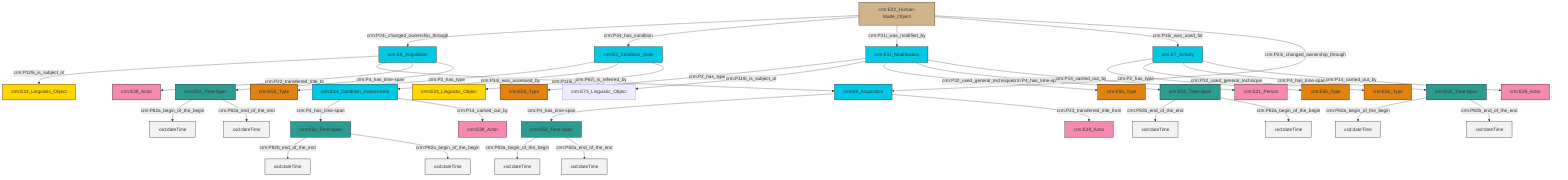 graph TD
classDef Literal fill:#f2f2f2,stroke:#000000;
classDef CRM_Entity fill:#FFFFFF,stroke:#000000;
classDef Temporal_Entity fill:#00C9E6, stroke:#000000;
classDef Type fill:#E18312, stroke:#000000;
classDef Time-Span fill:#2C9C91, stroke:#000000;
classDef Appellation fill:#FFEB7F, stroke:#000000;
classDef Place fill:#008836, stroke:#000000;
classDef Persistent_Item fill:#B266B2, stroke:#000000;
classDef Conceptual_Object fill:#FFD700, stroke:#000000;
classDef Physical_Thing fill:#D2B48C, stroke:#000000;
classDef Actor fill:#f58aad, stroke:#000000;
classDef PC_Classes fill:#4ce600, stroke:#000000;
classDef Multi fill:#cccccc,stroke:#000000;

2["crm:E11_Modification"]:::Temporal_Entity -->|crm:P2_has_type| 3["crm:E55_Type"]:::Type
6["crm:E52_Time-Span"]:::Time-Span -->|crm:P82a_begin_of_the_begin| 7[xsd:dateTime]:::Literal
8["crm:E7_Activity"]:::Temporal_Entity -->|crm:P2_has_type| 9["crm:E55_Type"]:::Type
10["crm:E14_Condition_Assessment"]:::Temporal_Entity -->|crm:P4_has_time-span| 11["crm:E52_Time-Span"]:::Time-Span
2["crm:E11_Modification"]:::Temporal_Entity -->|crm:P119i_is_subject_of| 12["crm:E73_Linguistic_Object"]:::Default
4["crm:E8_Acquisition"]:::Temporal_Entity -->|crm:P129i_is_subject_of| 15["crm:E33_Linguistic_Object"]:::Conceptual_Object
0["crm:E52_Time-Span"]:::Time-Span -->|crm:P82a_begin_of_the_begin| 16[xsd:dateTime]:::Literal
11["crm:E52_Time-Span"]:::Time-Span -->|crm:P82b_end_of_the_end| 17[xsd:dateTime]:::Literal
8["crm:E7_Activity"]:::Temporal_Entity -->|crm:P32_used_general_technique| 18["crm:E55_Type"]:::Type
13["crm:E52_Time-Span"]:::Time-Span -->|crm:P82b_end_of_the_end| 19[xsd:dateTime]:::Literal
8["crm:E7_Activity"]:::Temporal_Entity -->|crm:P4_has_time-span| 0["crm:E52_Time-Span"]:::Time-Span
23["crm:E8_Acquisition"]:::Temporal_Entity -->|crm:P4_has_time-span| 24["crm:E52_Time-Span"]:::Time-Span
4["crm:E8_Acquisition"]:::Temporal_Entity -->|crm:P115i_is_finished_by| 23["crm:E8_Acquisition"]:::Temporal_Entity
2["crm:E11_Modification"]:::Temporal_Entity -->|crm:P32_used_general_technique| 26["crm:E55_Type"]:::Type
31["crm:E3_Condition_State"]:::Temporal_Entity -->|crm:P2_has_type| 27["crm:E55_Type"]:::Type
29["crm:E22_Human-Made_Object"]:::Physical_Thing -->|crm:P24i_changed_ownership_through| 4["crm:E8_Acquisition"]:::Temporal_Entity
31["crm:E3_Condition_State"]:::Temporal_Entity -->|crm:P34i_was_assessed_by| 10["crm:E14_Condition_Assessment"]:::Temporal_Entity
29["crm:E22_Human-Made_Object"]:::Physical_Thing -->|crm:P44_has_condition| 31["crm:E3_Condition_State"]:::Temporal_Entity
10["crm:E14_Condition_Assessment"]:::Temporal_Entity -->|crm:P14_carried_out_by| 34["crm:E39_Actor"]:::Actor
2["crm:E11_Modification"]:::Temporal_Entity -->|crm:P4_has_time-span| 13["crm:E52_Time-Span"]:::Time-Span
29["crm:E22_Human-Made_Object"]:::Physical_Thing -->|crm:P31i_was_modified_by| 2["crm:E11_Modification"]:::Temporal_Entity
31["crm:E3_Condition_State"]:::Temporal_Entity -->|crm:P67i_is_referred_by| 36["crm:E33_Linguistic_Object"]:::Conceptual_Object
29["crm:E22_Human-Made_Object"]:::Physical_Thing -->|crm:P16i_was_used_for| 8["crm:E7_Activity"]:::Temporal_Entity
2["crm:E11_Modification"]:::Temporal_Entity -->|crm:P14_carried_out_by| 20["crm:E21_Person"]:::Actor
23["crm:E8_Acquisition"]:::Temporal_Entity -->|crm:P23_transferred_title_from| 45["crm:E39_Actor"]:::Actor
11["crm:E52_Time-Span"]:::Time-Span -->|crm:P82a_begin_of_the_begin| 49[xsd:dateTime]:::Literal
4["crm:E8_Acquisition"]:::Temporal_Entity -->|crm:P22_transferred_title_to| 46["crm:E39_Actor"]:::Actor
29["crm:E22_Human-Made_Object"]:::Physical_Thing -->|crm:P24i_changed_ownership_through| 23["crm:E8_Acquisition"]:::Temporal_Entity
4["crm:E8_Acquisition"]:::Temporal_Entity -->|crm:P4_has_time-span| 6["crm:E52_Time-Span"]:::Time-Span
24["crm:E52_Time-Span"]:::Time-Span -->|crm:P82a_begin_of_the_begin| 52[xsd:dateTime]:::Literal
0["crm:E52_Time-Span"]:::Time-Span -->|crm:P82b_end_of_the_end| 54[xsd:dateTime]:::Literal
24["crm:E52_Time-Span"]:::Time-Span -->|crm:P82a_end_of_the_end| 55[xsd:dateTime]:::Literal
13["crm:E52_Time-Span"]:::Time-Span -->|crm:P82a_begin_of_the_begin| 57[xsd:dateTime]:::Literal
8["crm:E7_Activity"]:::Temporal_Entity -->|crm:P14_carried_out_by| 39["crm:E39_Actor"]:::Actor
6["crm:E52_Time-Span"]:::Time-Span -->|crm:P82a_end_of_the_end| 58[xsd:dateTime]:::Literal